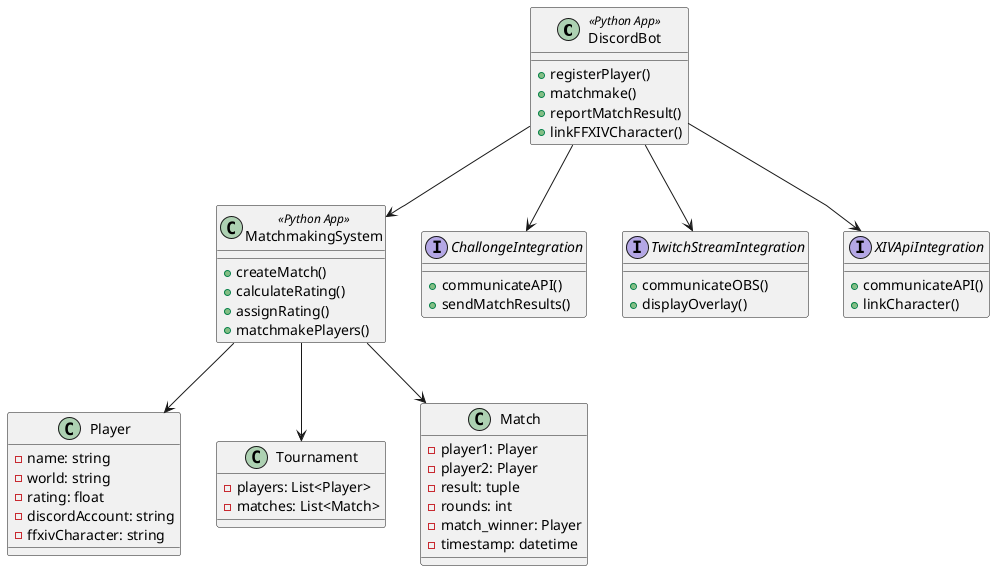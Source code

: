 @startuml
skinparam linetype polyline

class DiscordBot <<Python App>> {
  +registerPlayer()
  +matchmake()
  +reportMatchResult()
  +linkFFXIVCharacter()
}

class MatchmakingSystem <<Python App>> {
  +createMatch()
  +calculateRating()
  +assignRating()
  +matchmakePlayers()
}

interface ChallongeIntegration {
  +communicateAPI()
  +sendMatchResults()
}

interface TwitchStreamIntegration {
  +communicateOBS()
  +displayOverlay()
}

interface XIVApiIntegration {
  +communicateAPI()
  +linkCharacter()
}

class Player {
  -name: string
  -world: string
  -rating: float
  -discordAccount: string
  -ffxivCharacter: string
}

class Tournament {
  -players: List<Player>
  -matches: List<Match>
}

class Match {
  -player1: Player
  -player2: Player
  -result: tuple
  -rounds: int
  -match_winner: Player
  -timestamp: datetime

}

DiscordBot --> MatchmakingSystem
DiscordBot --> ChallongeIntegration
DiscordBot --> TwitchStreamIntegration
DiscordBot --> XIVApiIntegration
MatchmakingSystem --> Player
MatchmakingSystem --> Tournament
MatchmakingSystem --> Match

@enduml

